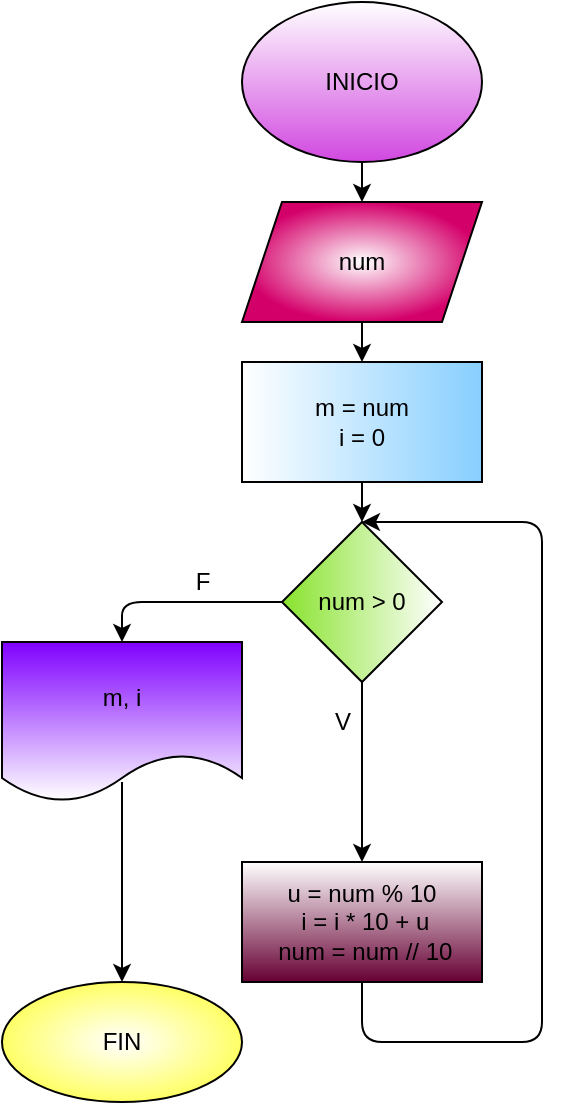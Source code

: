 <mxfile>
    <diagram id="ZW9eDZ7lWrfjGGc-g33a" name="Página-1">
        <mxGraphModel dx="239" dy="220" grid="1" gridSize="10" guides="1" tooltips="1" connect="1" arrows="1" fold="1" page="1" pageScale="1" pageWidth="827" pageHeight="1169" math="0" shadow="0">
            <root>
                <mxCell id="0"/>
                <mxCell id="1" parent="0"/>
                <mxCell id="4" value="" style="edgeStyle=none;html=1;" parent="1" source="2" target="3" edge="1">
                    <mxGeometry relative="1" as="geometry"/>
                </mxCell>
                <mxCell id="2" value="INICIO" style="ellipse;whiteSpace=wrap;html=1;gradientColor=#D148E0;" parent="1" vertex="1">
                    <mxGeometry x="180" width="120" height="80" as="geometry"/>
                </mxCell>
                <mxCell id="6" value="" style="edgeStyle=none;html=1;" edge="1" parent="1" source="3" target="5">
                    <mxGeometry relative="1" as="geometry"/>
                </mxCell>
                <mxCell id="3" value="num" style="shape=parallelogram;perimeter=parallelogramPerimeter;whiteSpace=wrap;html=1;fixedSize=1;gradientColor=#D4006A;gradientDirection=radial;" parent="1" vertex="1">
                    <mxGeometry x="180" y="100" width="120" height="60" as="geometry"/>
                </mxCell>
                <mxCell id="8" value="" style="edgeStyle=none;html=1;" edge="1" parent="1" source="5" target="7">
                    <mxGeometry relative="1" as="geometry"/>
                </mxCell>
                <mxCell id="5" value="m = num &lt;br&gt;i = 0" style="whiteSpace=wrap;html=1;gradientColor=#87CFFF;gradientDirection=east;" vertex="1" parent="1">
                    <mxGeometry x="180" y="180" width="120" height="60" as="geometry"/>
                </mxCell>
                <mxCell id="10" value="" style="edgeStyle=none;html=1;" edge="1" parent="1" source="7" target="9">
                    <mxGeometry relative="1" as="geometry">
                        <Array as="points">
                            <mxPoint x="120" y="300"/>
                        </Array>
                    </mxGeometry>
                </mxCell>
                <mxCell id="15" value="" style="edgeStyle=none;html=1;" edge="1" parent="1" source="7" target="14">
                    <mxGeometry relative="1" as="geometry"/>
                </mxCell>
                <mxCell id="7" value="num &amp;gt; 0" style="rhombus;whiteSpace=wrap;html=1;gradientColor=#88E32D;gradientDirection=west;" vertex="1" parent="1">
                    <mxGeometry x="200" y="260" width="80" height="80" as="geometry"/>
                </mxCell>
                <mxCell id="19" value="" style="edgeStyle=none;html=1;" edge="1" parent="1" target="18">
                    <mxGeometry relative="1" as="geometry">
                        <mxPoint x="120" y="390" as="sourcePoint"/>
                    </mxGeometry>
                </mxCell>
                <mxCell id="9" value="m, i" style="shape=document;whiteSpace=wrap;html=1;boundedLbl=1;gradientColor=#7F00FF;gradientDirection=north;" vertex="1" parent="1">
                    <mxGeometry x="60" y="320" width="120" height="80" as="geometry"/>
                </mxCell>
                <mxCell id="11" value="F" style="text;html=1;align=center;verticalAlign=middle;resizable=0;points=[];autosize=1;strokeColor=none;fillColor=none;" vertex="1" parent="1">
                    <mxGeometry x="150" y="280" width="20" height="20" as="geometry"/>
                </mxCell>
                <mxCell id="17" style="edgeStyle=none;html=1;exitX=0.5;exitY=1;exitDx=0;exitDy=0;entryX=0.5;entryY=0;entryDx=0;entryDy=0;" edge="1" parent="1" source="14" target="7">
                    <mxGeometry relative="1" as="geometry">
                        <mxPoint x="330" y="280" as="targetPoint"/>
                        <Array as="points">
                            <mxPoint x="240" y="520"/>
                            <mxPoint x="330" y="520"/>
                            <mxPoint x="330" y="260"/>
                        </Array>
                    </mxGeometry>
                </mxCell>
                <mxCell id="14" value="u = num % 10&lt;br&gt;&amp;nbsp;i = i * 10 + u&lt;br&gt;&amp;nbsp;num = num // 10" style="whiteSpace=wrap;html=1;gradientColor=#660033;" vertex="1" parent="1">
                    <mxGeometry x="180" y="430" width="120" height="60" as="geometry"/>
                </mxCell>
                <mxCell id="16" value="V" style="text;html=1;align=center;verticalAlign=middle;resizable=0;points=[];autosize=1;strokeColor=none;fillColor=none;" vertex="1" parent="1">
                    <mxGeometry x="220" y="350" width="20" height="20" as="geometry"/>
                </mxCell>
                <mxCell id="18" value="FIN" style="ellipse;whiteSpace=wrap;html=1;gradientColor=#FFFF66;gradientDirection=radial;" vertex="1" parent="1">
                    <mxGeometry x="60" y="490" width="120" height="60" as="geometry"/>
                </mxCell>
            </root>
        </mxGraphModel>
    </diagram>
</mxfile>
